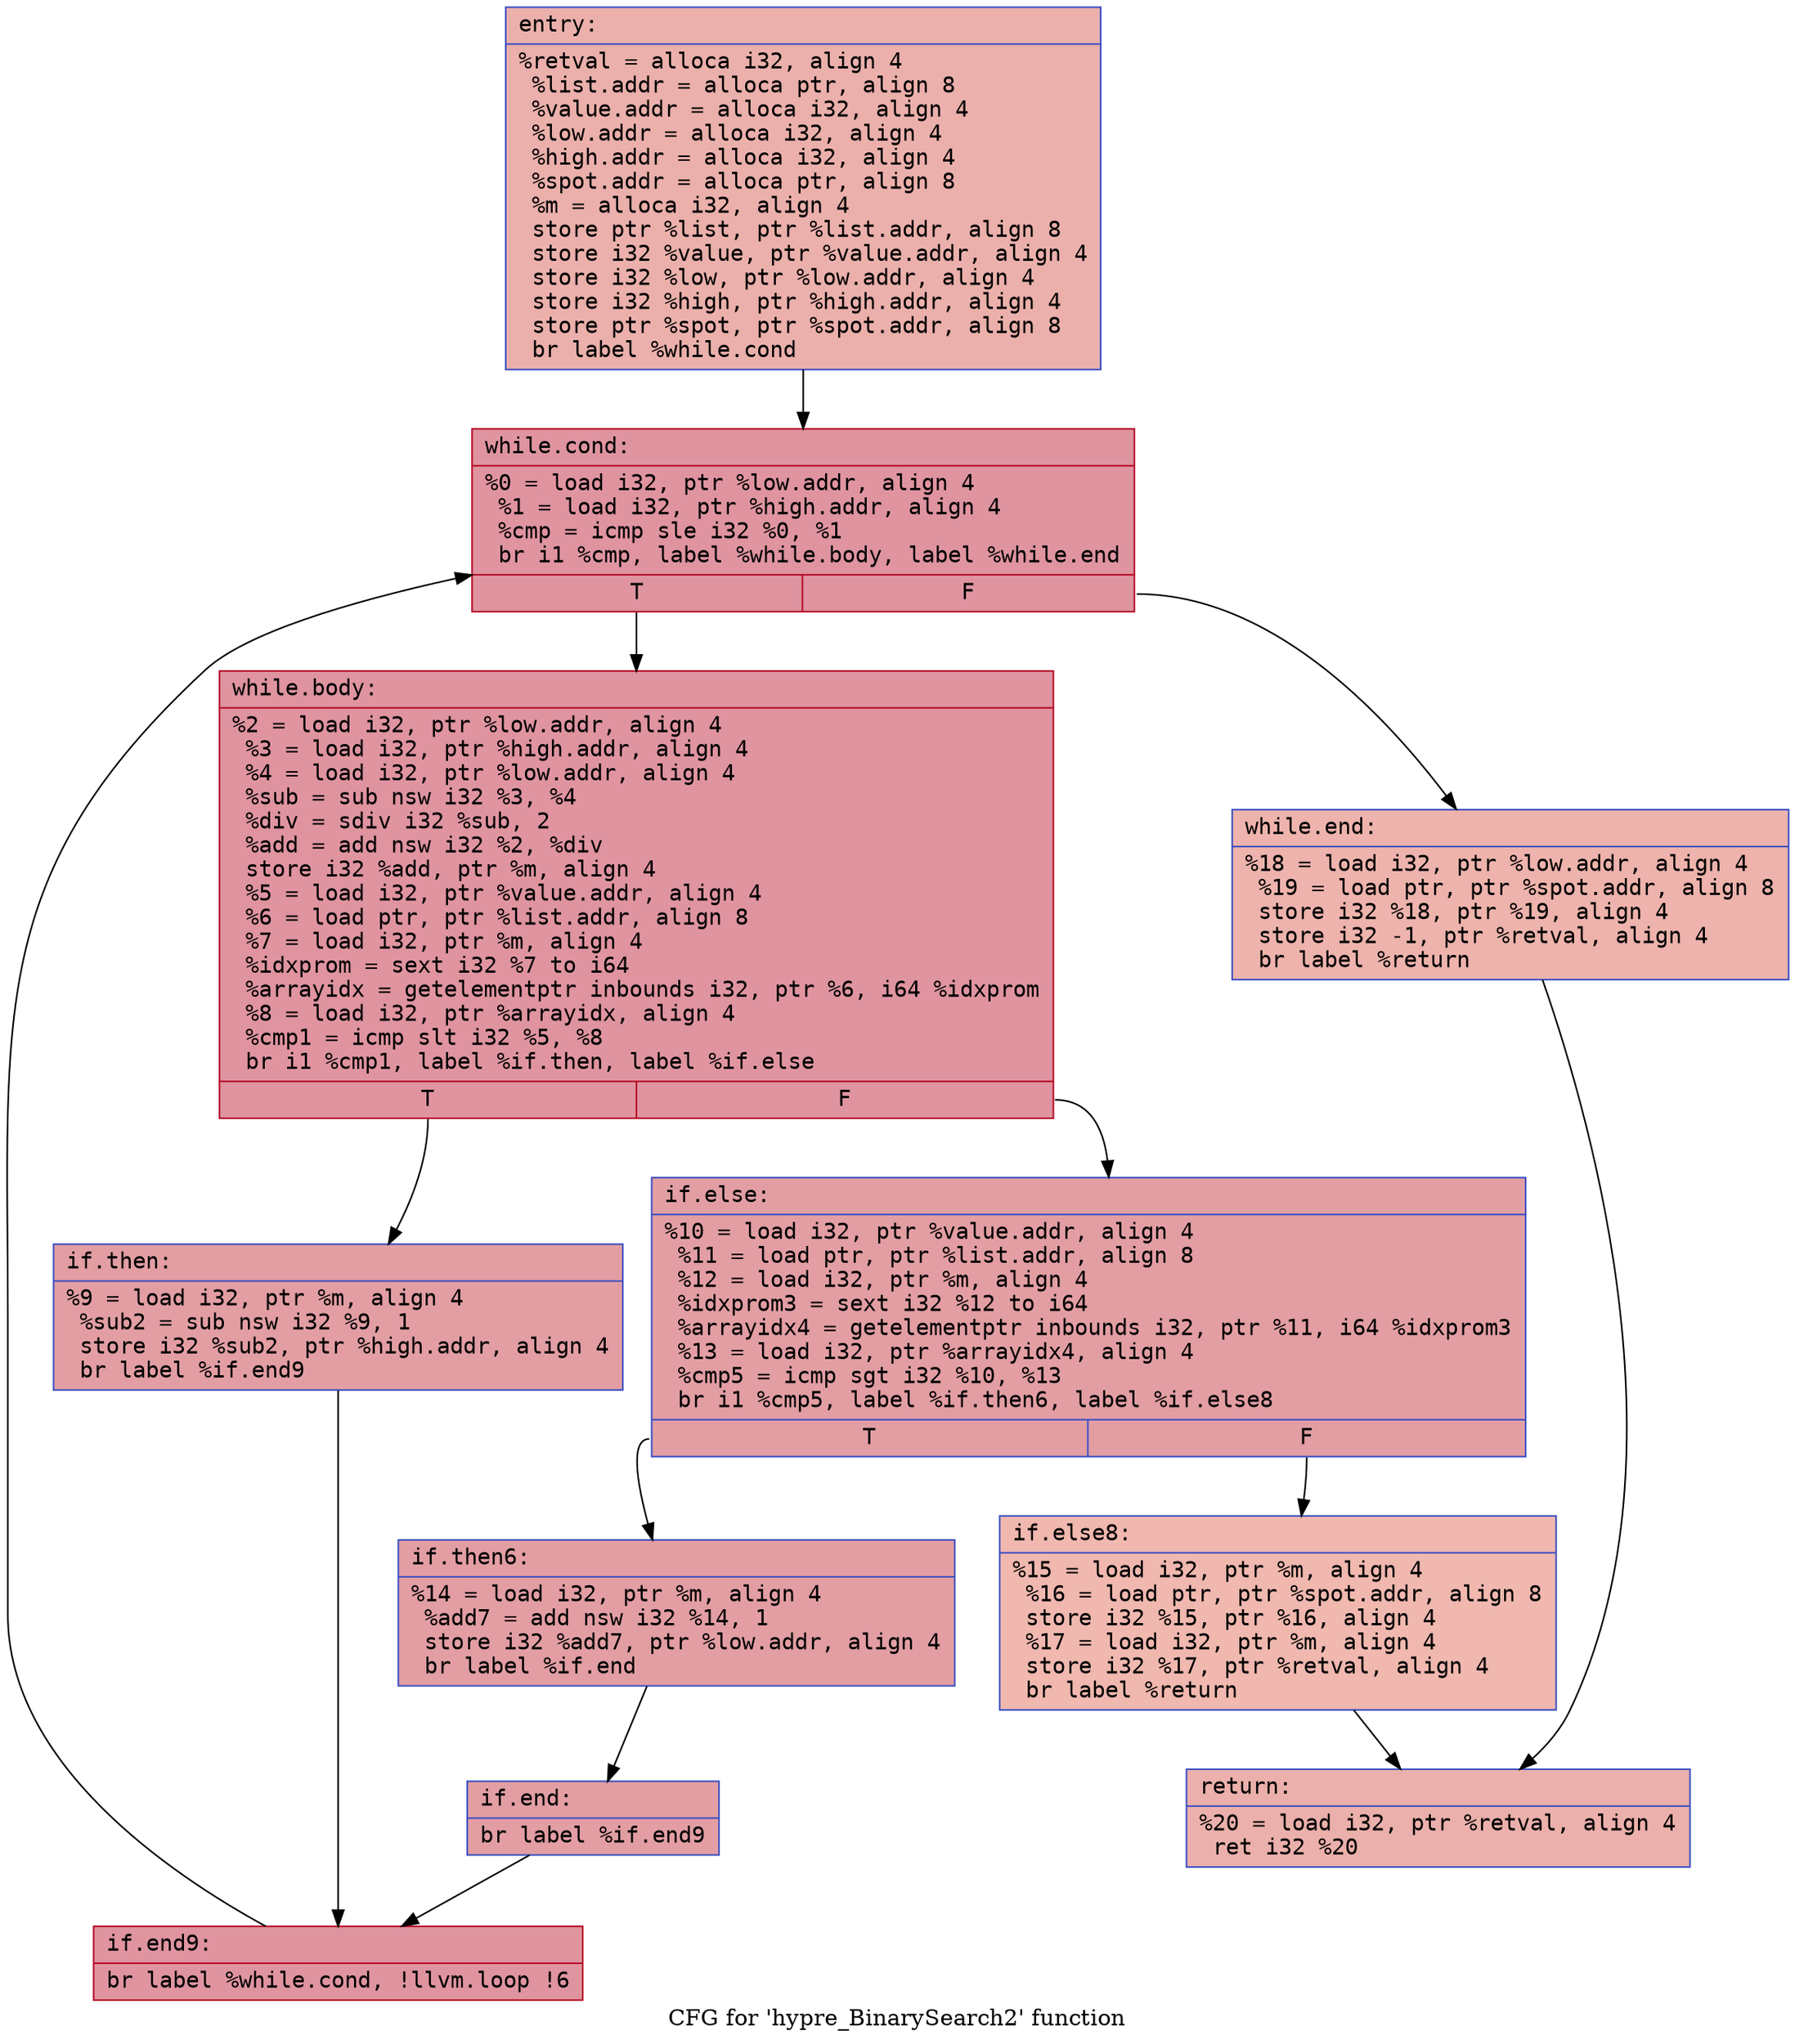 digraph "CFG for 'hypre_BinarySearch2' function" {
	label="CFG for 'hypre_BinarySearch2' function";

	Node0x5562f0b4c650 [shape=record,color="#3d50c3ff", style=filled, fillcolor="#d24b4070" fontname="Courier",label="{entry:\l|  %retval = alloca i32, align 4\l  %list.addr = alloca ptr, align 8\l  %value.addr = alloca i32, align 4\l  %low.addr = alloca i32, align 4\l  %high.addr = alloca i32, align 4\l  %spot.addr = alloca ptr, align 8\l  %m = alloca i32, align 4\l  store ptr %list, ptr %list.addr, align 8\l  store i32 %value, ptr %value.addr, align 4\l  store i32 %low, ptr %low.addr, align 4\l  store i32 %high, ptr %high.addr, align 4\l  store ptr %spot, ptr %spot.addr, align 8\l  br label %while.cond\l}"];
	Node0x5562f0b4c650 -> Node0x5562f0b4db30[tooltip="entry -> while.cond\nProbability 100.00%" ];
	Node0x5562f0b4db30 [shape=record,color="#b70d28ff", style=filled, fillcolor="#b70d2870" fontname="Courier",label="{while.cond:\l|  %0 = load i32, ptr %low.addr, align 4\l  %1 = load i32, ptr %high.addr, align 4\l  %cmp = icmp sle i32 %0, %1\l  br i1 %cmp, label %while.body, label %while.end\l|{<s0>T|<s1>F}}"];
	Node0x5562f0b4db30:s0 -> Node0x5562f0b4ddd0[tooltip="while.cond -> while.body\nProbability 96.88%" ];
	Node0x5562f0b4db30:s1 -> Node0x5562f0b4de50[tooltip="while.cond -> while.end\nProbability 3.12%" ];
	Node0x5562f0b4ddd0 [shape=record,color="#b70d28ff", style=filled, fillcolor="#b70d2870" fontname="Courier",label="{while.body:\l|  %2 = load i32, ptr %low.addr, align 4\l  %3 = load i32, ptr %high.addr, align 4\l  %4 = load i32, ptr %low.addr, align 4\l  %sub = sub nsw i32 %3, %4\l  %div = sdiv i32 %sub, 2\l  %add = add nsw i32 %2, %div\l  store i32 %add, ptr %m, align 4\l  %5 = load i32, ptr %value.addr, align 4\l  %6 = load ptr, ptr %list.addr, align 8\l  %7 = load i32, ptr %m, align 4\l  %idxprom = sext i32 %7 to i64\l  %arrayidx = getelementptr inbounds i32, ptr %6, i64 %idxprom\l  %8 = load i32, ptr %arrayidx, align 4\l  %cmp1 = icmp slt i32 %5, %8\l  br i1 %cmp1, label %if.then, label %if.else\l|{<s0>T|<s1>F}}"];
	Node0x5562f0b4ddd0:s0 -> Node0x5562f0b4e7c0[tooltip="while.body -> if.then\nProbability 50.00%" ];
	Node0x5562f0b4ddd0:s1 -> Node0x5562f0b4e830[tooltip="while.body -> if.else\nProbability 50.00%" ];
	Node0x5562f0b4e7c0 [shape=record,color="#3d50c3ff", style=filled, fillcolor="#be242e70" fontname="Courier",label="{if.then:\l|  %9 = load i32, ptr %m, align 4\l  %sub2 = sub nsw i32 %9, 1\l  store i32 %sub2, ptr %high.addr, align 4\l  br label %if.end9\l}"];
	Node0x5562f0b4e7c0 -> Node0x5562f0b4ee40[tooltip="if.then -> if.end9\nProbability 100.00%" ];
	Node0x5562f0b4e830 [shape=record,color="#3d50c3ff", style=filled, fillcolor="#be242e70" fontname="Courier",label="{if.else:\l|  %10 = load i32, ptr %value.addr, align 4\l  %11 = load ptr, ptr %list.addr, align 8\l  %12 = load i32, ptr %m, align 4\l  %idxprom3 = sext i32 %12 to i64\l  %arrayidx4 = getelementptr inbounds i32, ptr %11, i64 %idxprom3\l  %13 = load i32, ptr %arrayidx4, align 4\l  %cmp5 = icmp sgt i32 %10, %13\l  br i1 %cmp5, label %if.then6, label %if.else8\l|{<s0>T|<s1>F}}"];
	Node0x5562f0b4e830:s0 -> Node0x5562f0b4f340[tooltip="if.else -> if.then6\nProbability 96.88%" ];
	Node0x5562f0b4e830:s1 -> Node0x5562f0b4f3c0[tooltip="if.else -> if.else8\nProbability 3.12%" ];
	Node0x5562f0b4f340 [shape=record,color="#3d50c3ff", style=filled, fillcolor="#be242e70" fontname="Courier",label="{if.then6:\l|  %14 = load i32, ptr %m, align 4\l  %add7 = add nsw i32 %14, 1\l  store i32 %add7, ptr %low.addr, align 4\l  br label %if.end\l}"];
	Node0x5562f0b4f340 -> Node0x5562f0b4f6c0[tooltip="if.then6 -> if.end\nProbability 100.00%" ];
	Node0x5562f0b4f3c0 [shape=record,color="#3d50c3ff", style=filled, fillcolor="#dc5d4a70" fontname="Courier",label="{if.else8:\l|  %15 = load i32, ptr %m, align 4\l  %16 = load ptr, ptr %spot.addr, align 8\l  store i32 %15, ptr %16, align 4\l  %17 = load i32, ptr %m, align 4\l  store i32 %17, ptr %retval, align 4\l  br label %return\l}"];
	Node0x5562f0b4f3c0 -> Node0x5562f0b4fa60[tooltip="if.else8 -> return\nProbability 100.00%" ];
	Node0x5562f0b4f6c0 [shape=record,color="#3d50c3ff", style=filled, fillcolor="#be242e70" fontname="Courier",label="{if.end:\l|  br label %if.end9\l}"];
	Node0x5562f0b4f6c0 -> Node0x5562f0b4ee40[tooltip="if.end -> if.end9\nProbability 100.00%" ];
	Node0x5562f0b4ee40 [shape=record,color="#b70d28ff", style=filled, fillcolor="#b70d2870" fontname="Courier",label="{if.end9:\l|  br label %while.cond, !llvm.loop !6\l}"];
	Node0x5562f0b4ee40 -> Node0x5562f0b4db30[tooltip="if.end9 -> while.cond\nProbability 100.00%" ];
	Node0x5562f0b4de50 [shape=record,color="#3d50c3ff", style=filled, fillcolor="#d6524470" fontname="Courier",label="{while.end:\l|  %18 = load i32, ptr %low.addr, align 4\l  %19 = load ptr, ptr %spot.addr, align 8\l  store i32 %18, ptr %19, align 4\l  store i32 -1, ptr %retval, align 4\l  br label %return\l}"];
	Node0x5562f0b4de50 -> Node0x5562f0b4fa60[tooltip="while.end -> return\nProbability 100.00%" ];
	Node0x5562f0b4fa60 [shape=record,color="#3d50c3ff", style=filled, fillcolor="#d24b4070" fontname="Courier",label="{return:\l|  %20 = load i32, ptr %retval, align 4\l  ret i32 %20\l}"];
}
